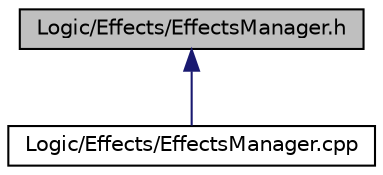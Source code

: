 digraph "Logic/Effects/EffectsManager.h"
{
  edge [fontname="Helvetica",fontsize="10",labelfontname="Helvetica",labelfontsize="10"];
  node [fontname="Helvetica",fontsize="10",shape=record];
  Node1 [label="Logic/Effects/EffectsManager.h",height=0.2,width=0.4,color="black", fillcolor="grey75", style="filled", fontcolor="black"];
  Node1 -> Node2 [dir="back",color="midnightblue",fontsize="10",style="solid",fontname="Helvetica"];
  Node2 [label="Logic/Effects/EffectsManager.cpp",height=0.2,width=0.4,color="black", fillcolor="white", style="filled",URL="$EffectsManager_8cpp.html"];
}
